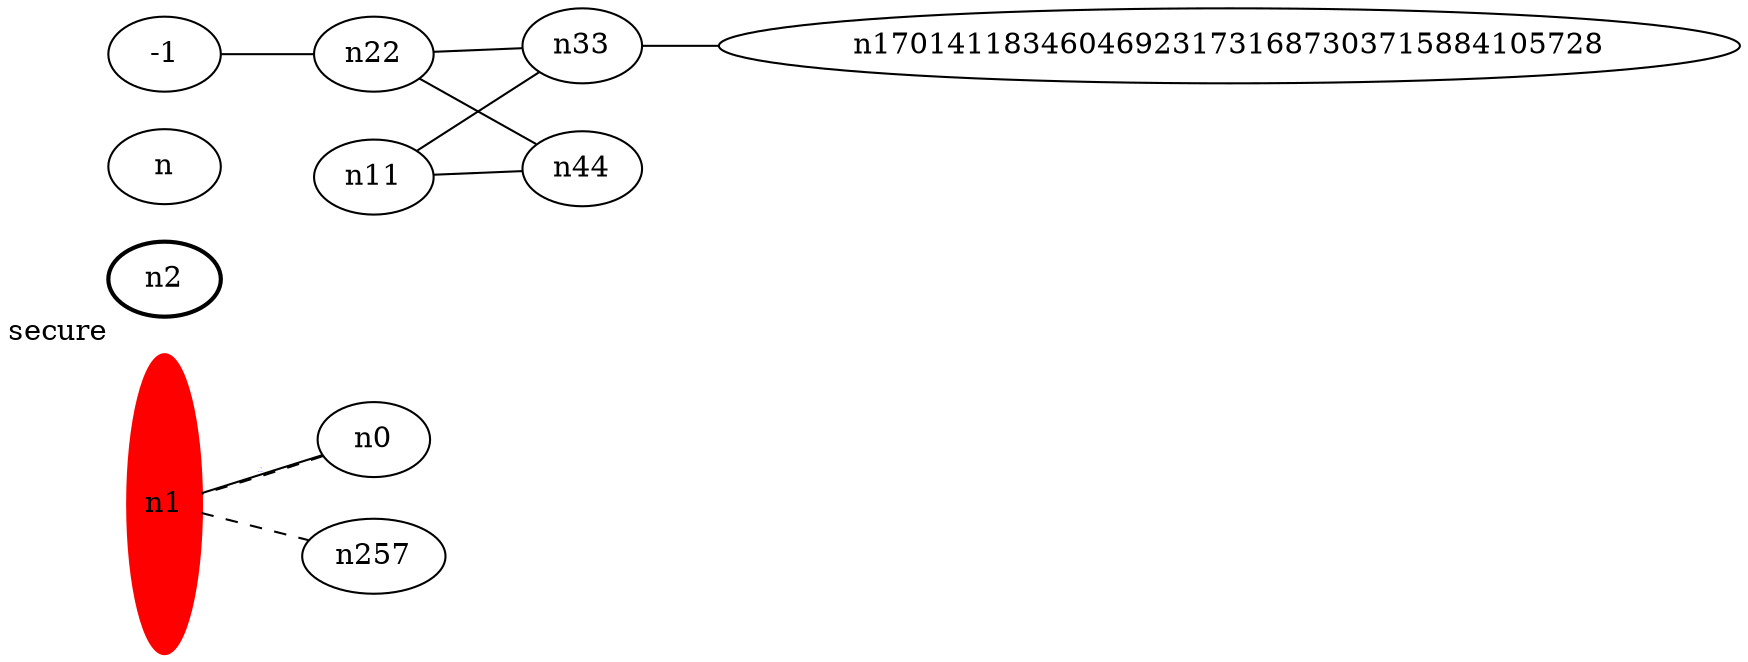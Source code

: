 graph test4 {
	rankdir=LR;
	fontcolor=blue; /* c0; c-3932186635091978; c0 -- c0 */
	n1 [height=2, width=2147483647, color=red, style=filled];
	n2 [style=bold, xlabel="secure"];
	n0 -- n1 -- n257[style=dashed];
	n1 -- n0 [fontname="comic sans", label="d\n\l\G", fontcolor=blue, fontsize=0];
	n-1 -- n22;
	n11 -- n33;
	n11 -- n44;
	n22 -- n33;
	n22 -- n44;
	n33 -- n170141183460469231731687303715884105728;
}
